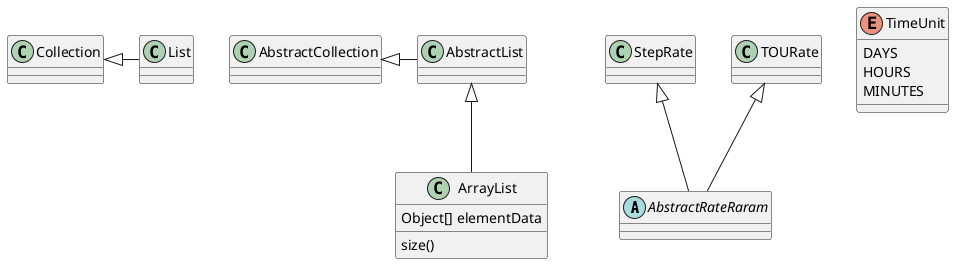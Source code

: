 @startuml

abstract class AbstractRateRaram

StepRate <|-- AbstractRateRaram
TOURate <|-- AbstractRateRaram

Collection <|- List
AbstractCollection <|- AbstractList
AbstractList <|-- ArrayList

class ArrayList {
Object[] elementData
size()
}

enum TimeUnit {
DAYS
HOURS
MINUTES
}

@enduml